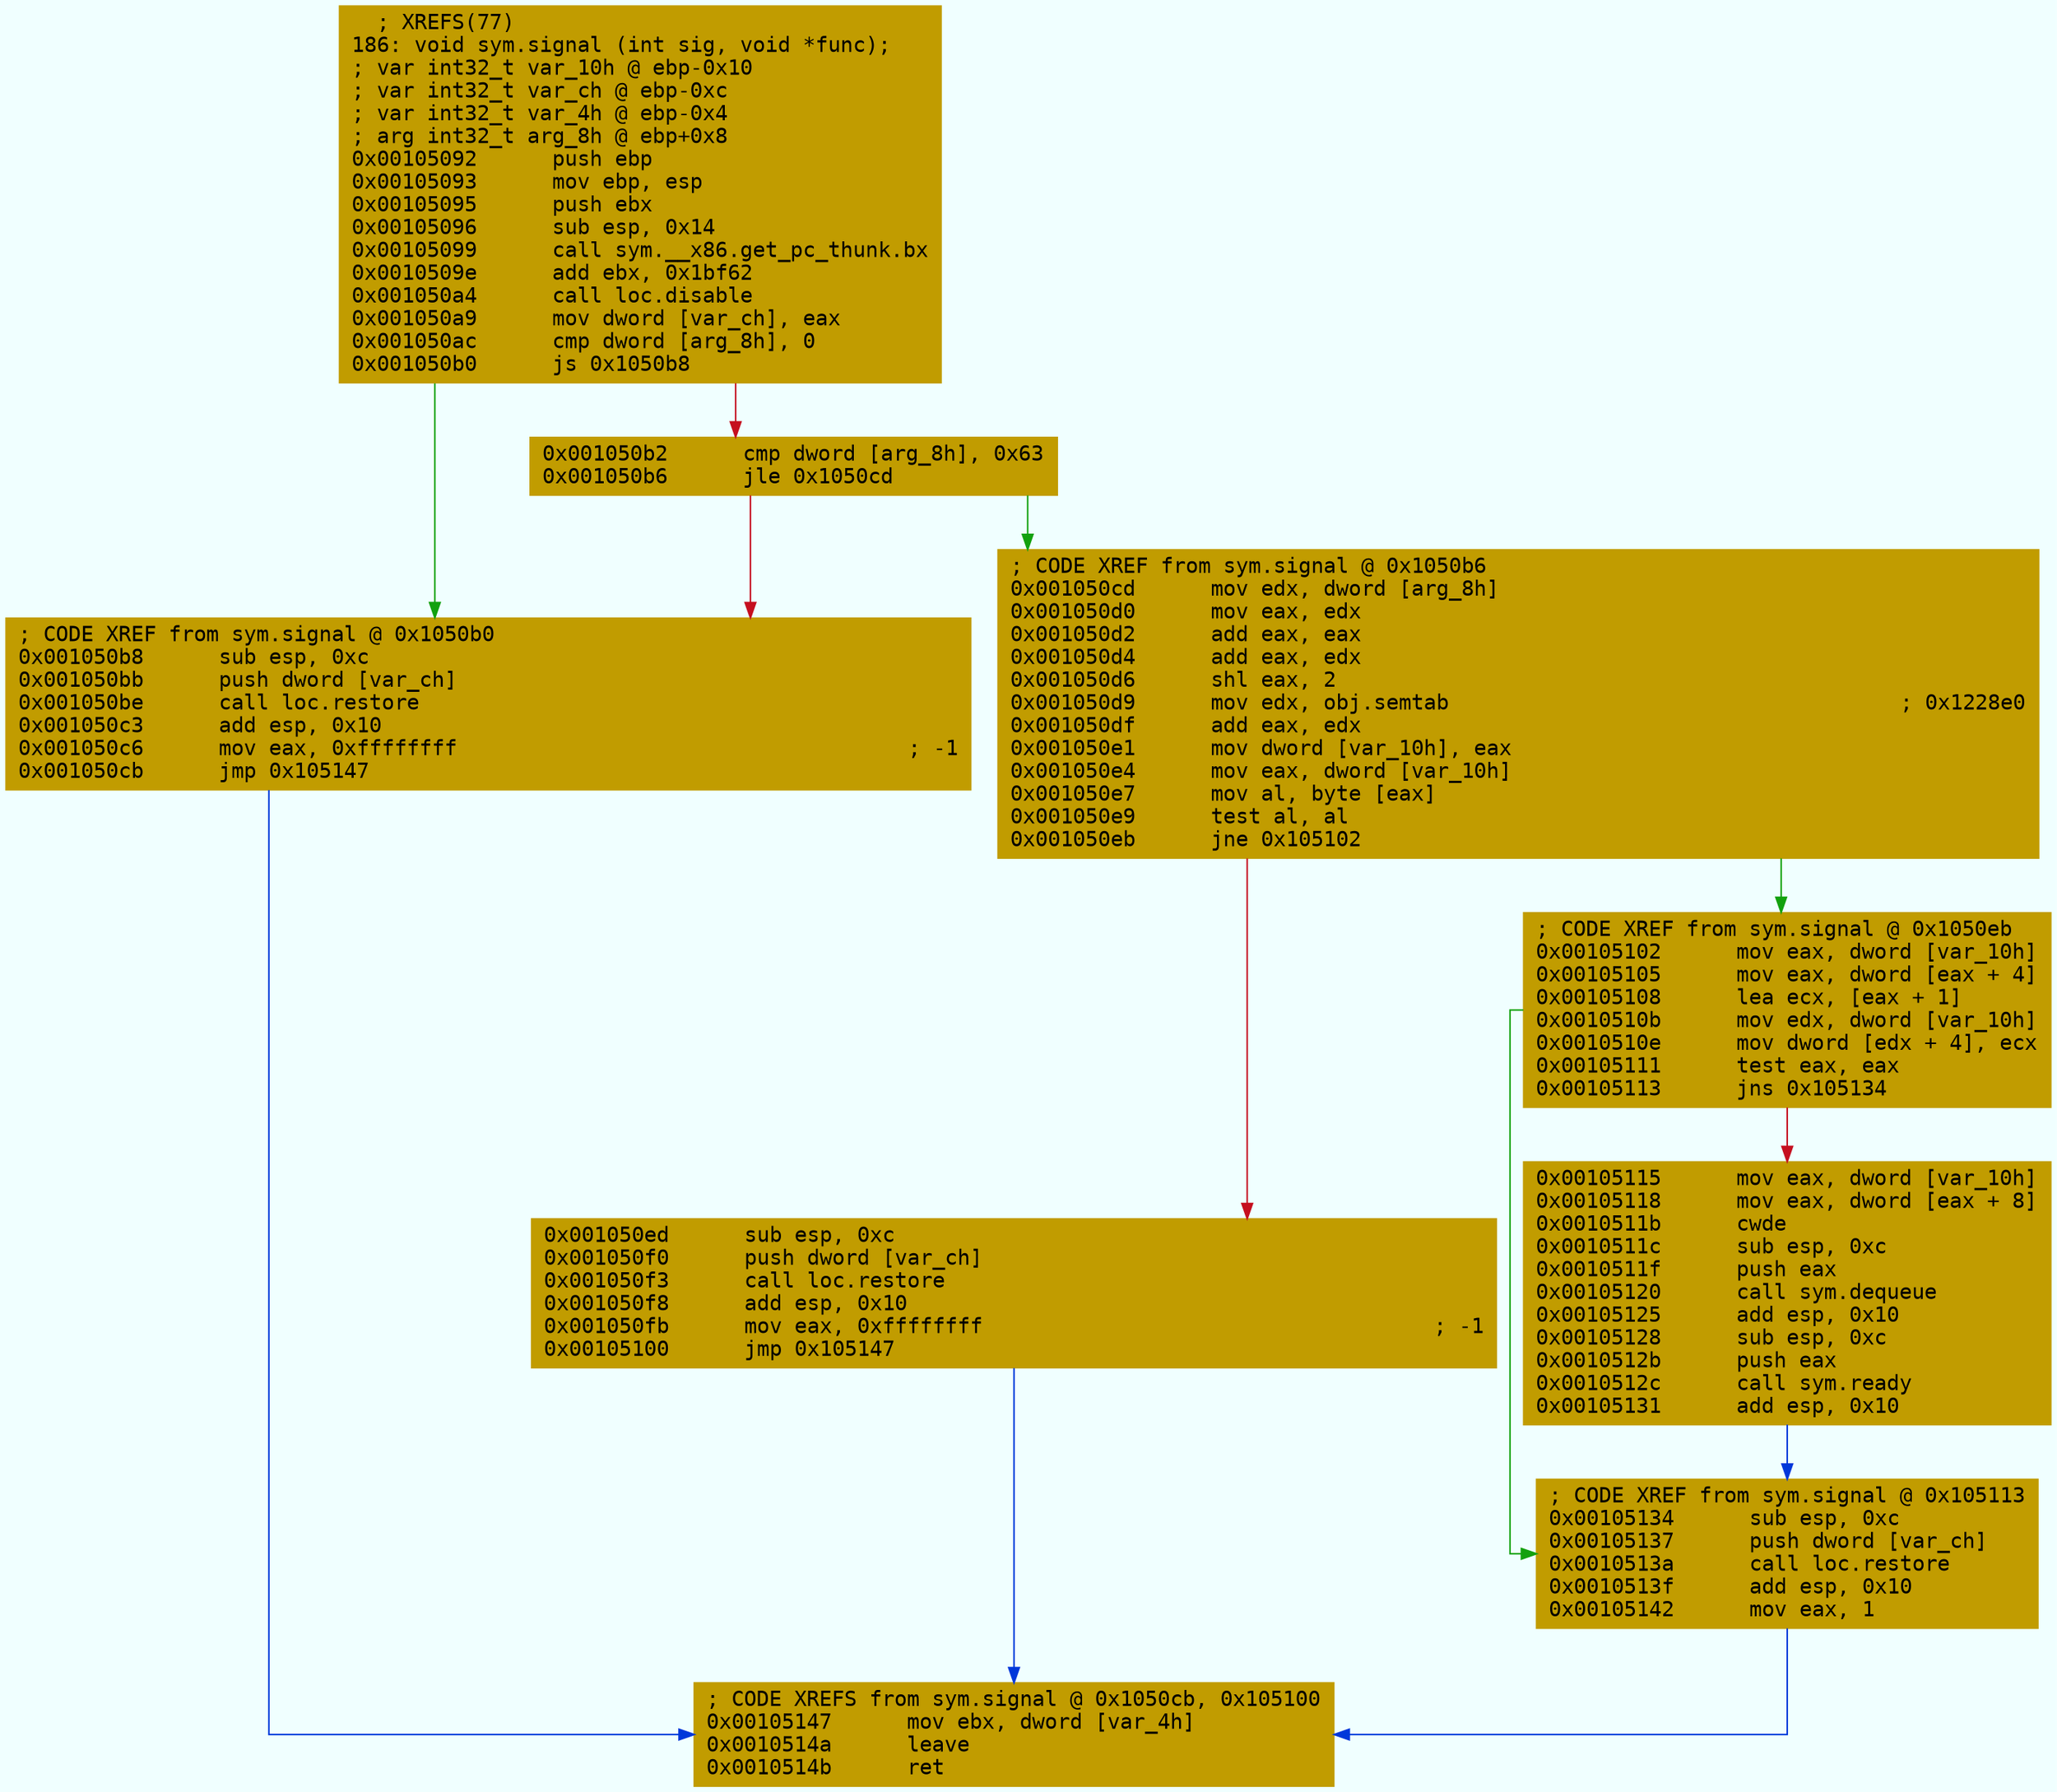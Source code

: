 digraph code {
	graph [bgcolor=azure fontsize=8 fontname="Courier" splines="ortho"];
	node [fillcolor=gray style=filled shape=box];
	edge [arrowhead="normal"];
	"0x00105092" [URL="sym.signal/0x00105092", fillcolor="#c19c00",color="#c19c00", fontname="Courier",label="  ; XREFS(77)\l186: void sym.signal (int sig, void *func);\l; var int32_t var_10h @ ebp-0x10\l; var int32_t var_ch @ ebp-0xc\l; var int32_t var_4h @ ebp-0x4\l; arg int32_t arg_8h @ ebp+0x8\l0x00105092      push ebp\l0x00105093      mov ebp, esp\l0x00105095      push ebx\l0x00105096      sub esp, 0x14\l0x00105099      call sym.__x86.get_pc_thunk.bx\l0x0010509e      add ebx, 0x1bf62\l0x001050a4      call loc.disable\l0x001050a9      mov dword [var_ch], eax\l0x001050ac      cmp dword [arg_8h], 0\l0x001050b0      js 0x1050b8\l"]
	"0x001050b2" [URL="sym.signal/0x001050b2", fillcolor="#c19c00",color="#c19c00", fontname="Courier",label="0x001050b2      cmp dword [arg_8h], 0x63\l0x001050b6      jle 0x1050cd\l"]
	"0x001050b8" [URL="sym.signal/0x001050b8", fillcolor="#c19c00",color="#c19c00", fontname="Courier",label="; CODE XREF from sym.signal @ 0x1050b0\l0x001050b8      sub esp, 0xc\l0x001050bb      push dword [var_ch]\l0x001050be      call loc.restore\l0x001050c3      add esp, 0x10\l0x001050c6      mov eax, 0xffffffff                                    ; -1\l0x001050cb      jmp 0x105147\l"]
	"0x001050cd" [URL="sym.signal/0x001050cd", fillcolor="#c19c00",color="#c19c00", fontname="Courier",label="; CODE XREF from sym.signal @ 0x1050b6\l0x001050cd      mov edx, dword [arg_8h]\l0x001050d0      mov eax, edx\l0x001050d2      add eax, eax\l0x001050d4      add eax, edx\l0x001050d6      shl eax, 2\l0x001050d9      mov edx, obj.semtab                                    ; 0x1228e0\l0x001050df      add eax, edx\l0x001050e1      mov dword [var_10h], eax\l0x001050e4      mov eax, dword [var_10h]\l0x001050e7      mov al, byte [eax]\l0x001050e9      test al, al\l0x001050eb      jne 0x105102\l"]
	"0x001050ed" [URL="sym.signal/0x001050ed", fillcolor="#c19c00",color="#c19c00", fontname="Courier",label="0x001050ed      sub esp, 0xc\l0x001050f0      push dword [var_ch]\l0x001050f3      call loc.restore\l0x001050f8      add esp, 0x10\l0x001050fb      mov eax, 0xffffffff                                    ; -1\l0x00105100      jmp 0x105147\l"]
	"0x00105102" [URL="sym.signal/0x00105102", fillcolor="#c19c00",color="#c19c00", fontname="Courier",label="; CODE XREF from sym.signal @ 0x1050eb\l0x00105102      mov eax, dword [var_10h]\l0x00105105      mov eax, dword [eax + 4]\l0x00105108      lea ecx, [eax + 1]\l0x0010510b      mov edx, dword [var_10h]\l0x0010510e      mov dword [edx + 4], ecx\l0x00105111      test eax, eax\l0x00105113      jns 0x105134\l"]
	"0x00105115" [URL="sym.signal/0x00105115", fillcolor="#c19c00",color="#c19c00", fontname="Courier",label="0x00105115      mov eax, dword [var_10h]\l0x00105118      mov eax, dword [eax + 8]\l0x0010511b      cwde\l0x0010511c      sub esp, 0xc\l0x0010511f      push eax\l0x00105120      call sym.dequeue\l0x00105125      add esp, 0x10\l0x00105128      sub esp, 0xc\l0x0010512b      push eax\l0x0010512c      call sym.ready\l0x00105131      add esp, 0x10\l"]
	"0x00105134" [URL="sym.signal/0x00105134", fillcolor="#c19c00",color="#c19c00", fontname="Courier",label="; CODE XREF from sym.signal @ 0x105113\l0x00105134      sub esp, 0xc\l0x00105137      push dword [var_ch]\l0x0010513a      call loc.restore\l0x0010513f      add esp, 0x10\l0x00105142      mov eax, 1\l"]
	"0x00105147" [URL="sym.signal/0x00105147", fillcolor="#c19c00",color="#c19c00", fontname="Courier",label="; CODE XREFS from sym.signal @ 0x1050cb, 0x105100\l0x00105147      mov ebx, dword [var_4h]\l0x0010514a      leave\l0x0010514b      ret\l"]
        "0x00105092" -> "0x001050b8" [color="#13a10e"];
        "0x00105092" -> "0x001050b2" [color="#c50f1f"];
        "0x001050b2" -> "0x001050cd" [color="#13a10e"];
        "0x001050b2" -> "0x001050b8" [color="#c50f1f"];
        "0x001050b8" -> "0x00105147" [color="#0037da"];
        "0x001050cd" -> "0x00105102" [color="#13a10e"];
        "0x001050cd" -> "0x001050ed" [color="#c50f1f"];
        "0x001050ed" -> "0x00105147" [color="#0037da"];
        "0x00105102" -> "0x00105134" [color="#13a10e"];
        "0x00105102" -> "0x00105115" [color="#c50f1f"];
        "0x00105115" -> "0x00105134" [color="#0037da"];
        "0x00105134" -> "0x00105147" [color="#0037da"];
}
